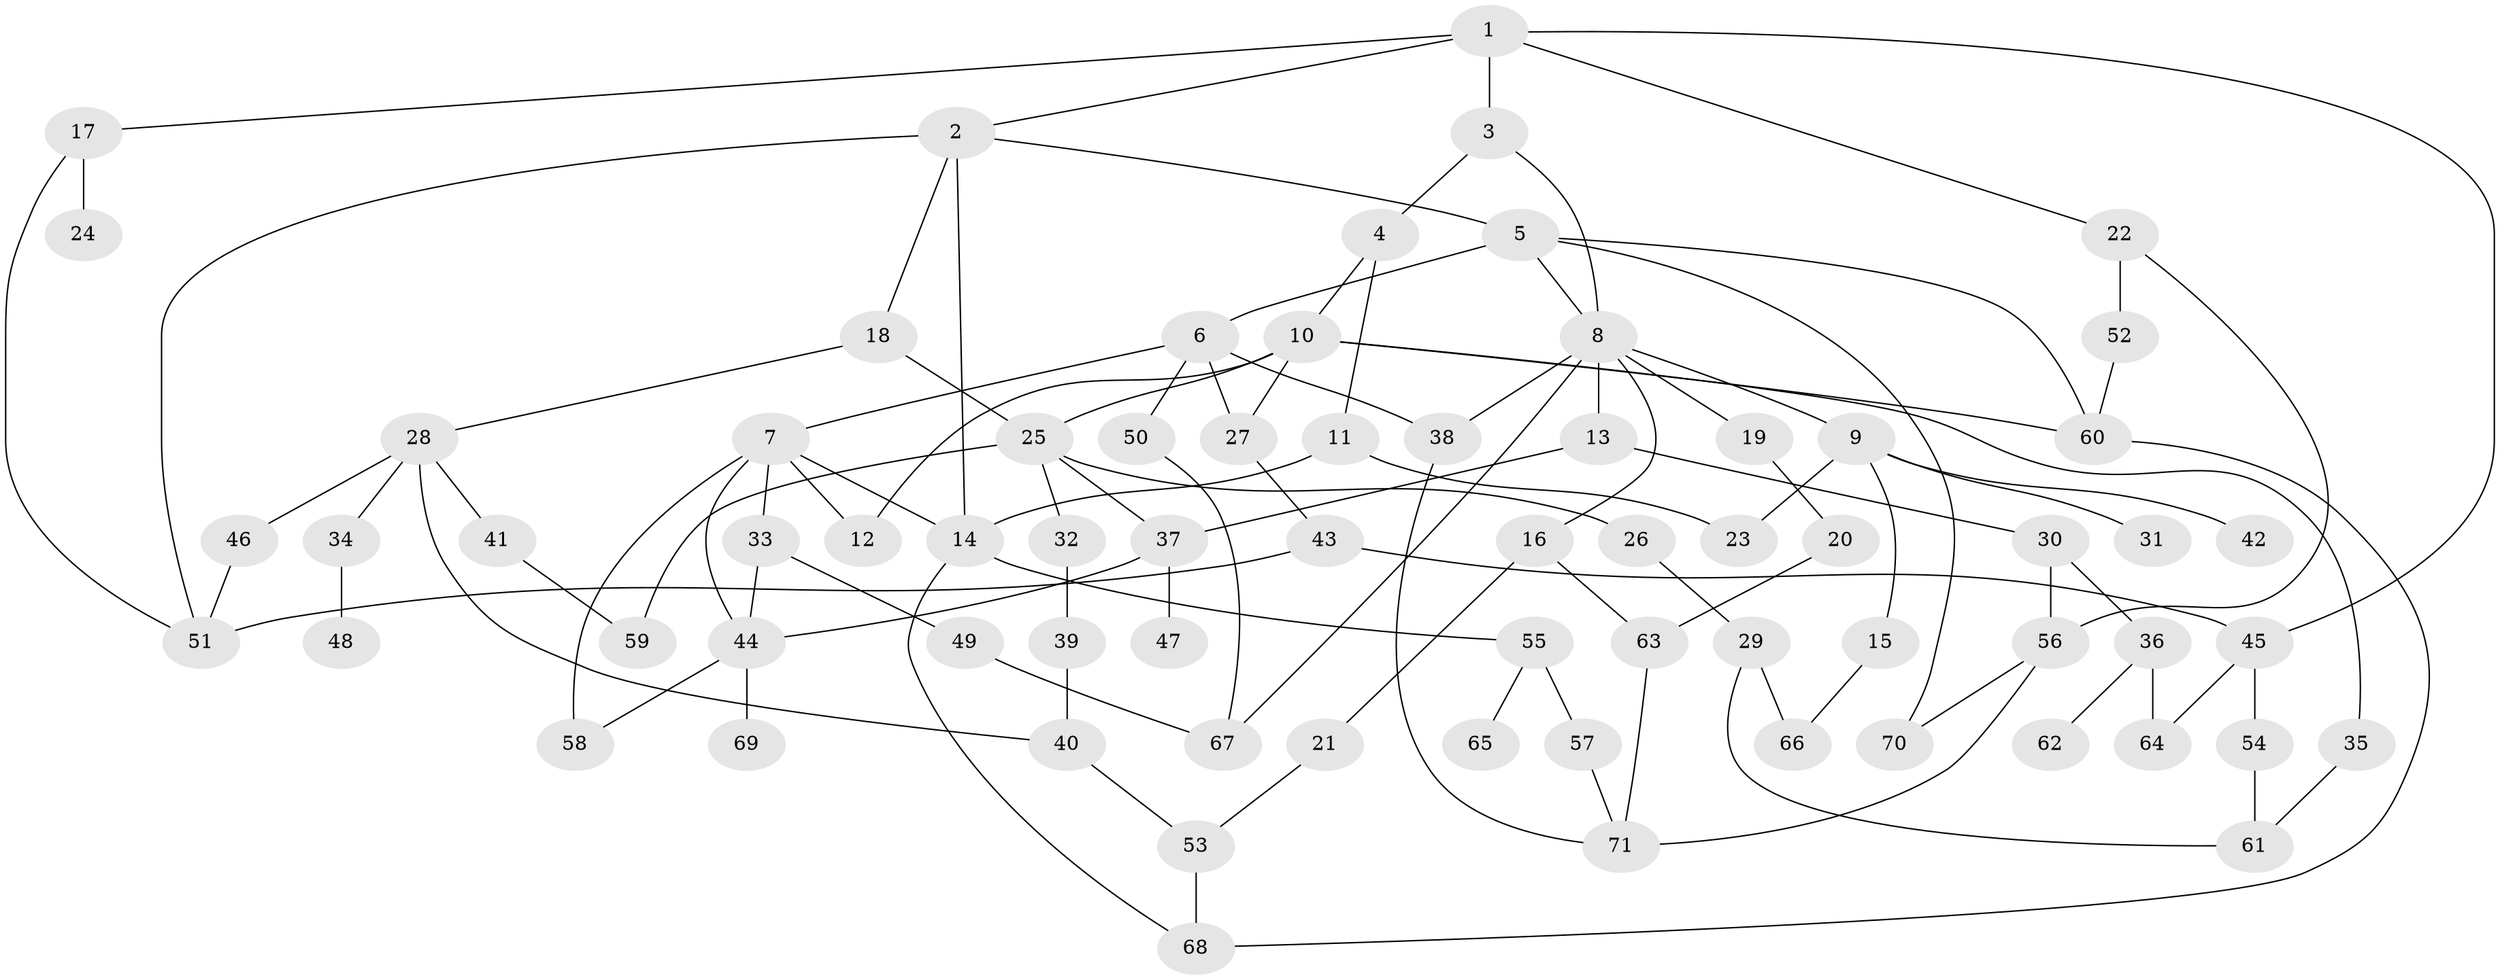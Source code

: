 // coarse degree distribution, {5: 0.12, 9: 0.02, 6: 0.06, 8: 0.02, 2: 0.2, 3: 0.28, 4: 0.12, 1: 0.18}
// Generated by graph-tools (version 1.1) at 2025/49/03/04/25 22:49:13]
// undirected, 71 vertices, 105 edges
graph export_dot {
  node [color=gray90,style=filled];
  1;
  2;
  3;
  4;
  5;
  6;
  7;
  8;
  9;
  10;
  11;
  12;
  13;
  14;
  15;
  16;
  17;
  18;
  19;
  20;
  21;
  22;
  23;
  24;
  25;
  26;
  27;
  28;
  29;
  30;
  31;
  32;
  33;
  34;
  35;
  36;
  37;
  38;
  39;
  40;
  41;
  42;
  43;
  44;
  45;
  46;
  47;
  48;
  49;
  50;
  51;
  52;
  53;
  54;
  55;
  56;
  57;
  58;
  59;
  60;
  61;
  62;
  63;
  64;
  65;
  66;
  67;
  68;
  69;
  70;
  71;
  1 -- 2;
  1 -- 3;
  1 -- 17;
  1 -- 22;
  1 -- 45;
  2 -- 5;
  2 -- 14;
  2 -- 18;
  2 -- 51;
  3 -- 4;
  3 -- 8;
  4 -- 10;
  4 -- 11;
  5 -- 6;
  5 -- 60;
  5 -- 70;
  5 -- 8;
  6 -- 7;
  6 -- 27;
  6 -- 38;
  6 -- 50;
  7 -- 12;
  7 -- 33;
  7 -- 44;
  7 -- 58;
  7 -- 14;
  8 -- 9;
  8 -- 13;
  8 -- 16;
  8 -- 19;
  8 -- 67;
  8 -- 38;
  9 -- 15;
  9 -- 31;
  9 -- 42;
  9 -- 23;
  10 -- 35;
  10 -- 25;
  10 -- 12;
  10 -- 60;
  10 -- 27;
  11 -- 23;
  11 -- 14;
  13 -- 30;
  13 -- 37;
  14 -- 55;
  14 -- 68;
  15 -- 66;
  16 -- 21;
  16 -- 63;
  17 -- 24;
  17 -- 51;
  18 -- 25;
  18 -- 28;
  19 -- 20;
  20 -- 63;
  21 -- 53;
  22 -- 52;
  22 -- 56;
  25 -- 26;
  25 -- 32;
  25 -- 37;
  25 -- 59;
  26 -- 29;
  27 -- 43;
  28 -- 34;
  28 -- 41;
  28 -- 46;
  28 -- 40;
  29 -- 66;
  29 -- 61;
  30 -- 36;
  30 -- 56;
  32 -- 39;
  33 -- 49;
  33 -- 44;
  34 -- 48;
  35 -- 61;
  36 -- 62;
  36 -- 64;
  37 -- 47;
  37 -- 44;
  38 -- 71;
  39 -- 40;
  40 -- 53;
  41 -- 59;
  43 -- 45;
  43 -- 51;
  44 -- 58;
  44 -- 69;
  45 -- 54;
  45 -- 64;
  46 -- 51;
  49 -- 67;
  50 -- 67;
  52 -- 60;
  53 -- 68;
  54 -- 61;
  55 -- 57;
  55 -- 65;
  56 -- 70;
  56 -- 71;
  57 -- 71;
  60 -- 68;
  63 -- 71;
}
